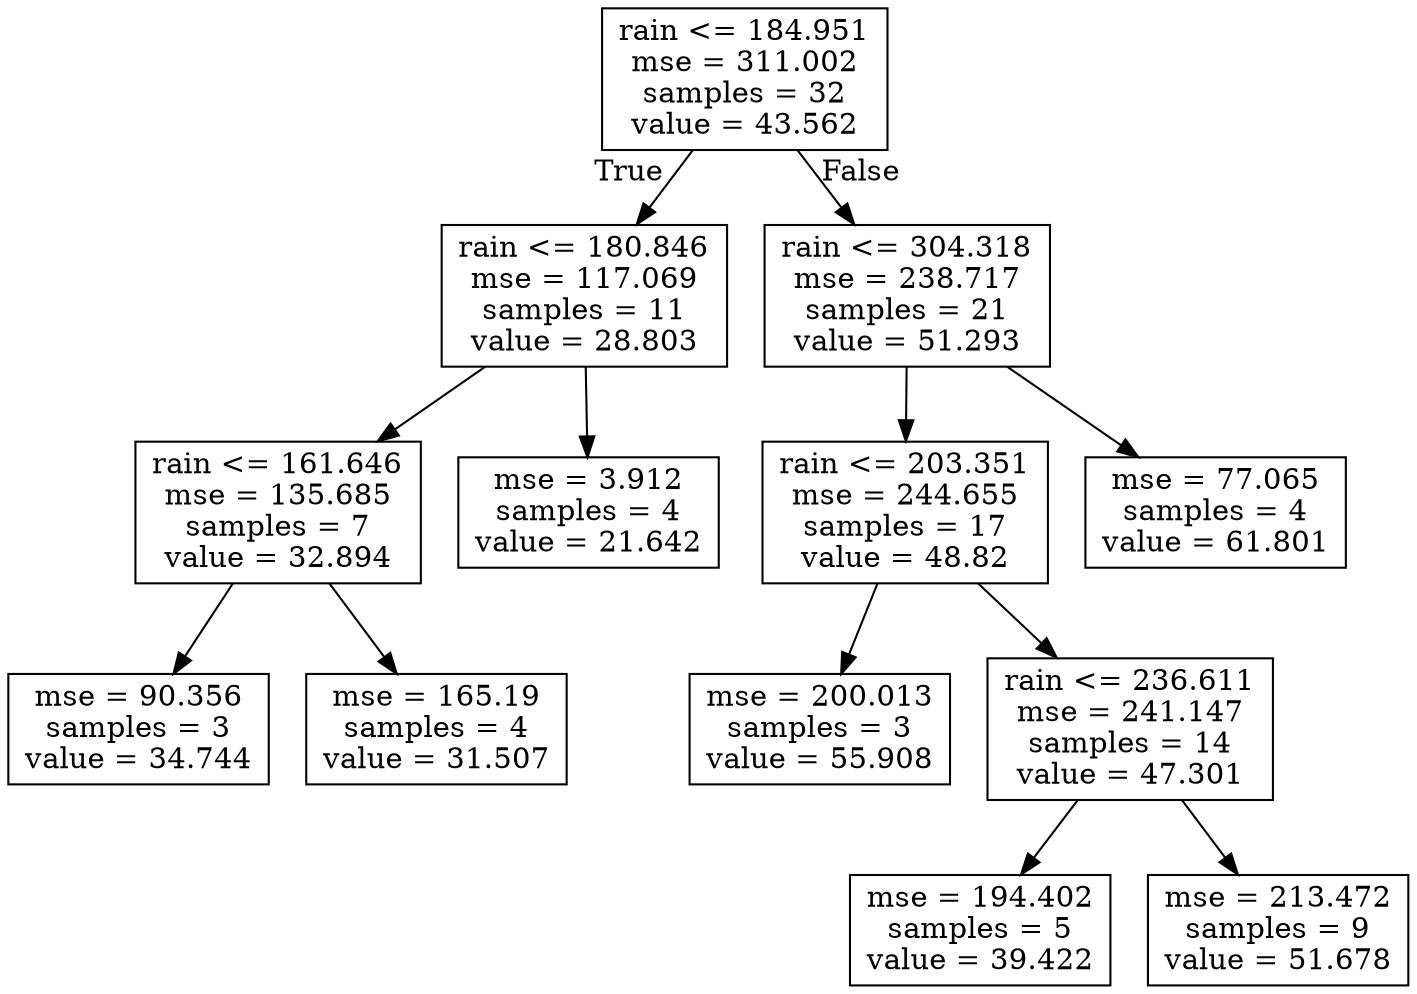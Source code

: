digraph Tree {
node [shape=box] ;
0 [label="rain <= 184.951\nmse = 311.002\nsamples = 32\nvalue = 43.562"] ;
1 [label="rain <= 180.846\nmse = 117.069\nsamples = 11\nvalue = 28.803"] ;
0 -> 1 [labeldistance=2.5, labelangle=45, headlabel="True"] ;
5 [label="rain <= 161.646\nmse = 135.685\nsamples = 7\nvalue = 32.894"] ;
1 -> 5 ;
11 [label="mse = 90.356\nsamples = 3\nvalue = 34.744"] ;
5 -> 11 ;
12 [label="mse = 165.19\nsamples = 4\nvalue = 31.507"] ;
5 -> 12 ;
6 [label="mse = 3.912\nsamples = 4\nvalue = 21.642"] ;
1 -> 6 ;
2 [label="rain <= 304.318\nmse = 238.717\nsamples = 21\nvalue = 51.293"] ;
0 -> 2 [labeldistance=2.5, labelangle=-45, headlabel="False"] ;
3 [label="rain <= 203.351\nmse = 244.655\nsamples = 17\nvalue = 48.82"] ;
2 -> 3 ;
7 [label="mse = 200.013\nsamples = 3\nvalue = 55.908"] ;
3 -> 7 ;
8 [label="rain <= 236.611\nmse = 241.147\nsamples = 14\nvalue = 47.301"] ;
3 -> 8 ;
9 [label="mse = 194.402\nsamples = 5\nvalue = 39.422"] ;
8 -> 9 ;
10 [label="mse = 213.472\nsamples = 9\nvalue = 51.678"] ;
8 -> 10 ;
4 [label="mse = 77.065\nsamples = 4\nvalue = 61.801"] ;
2 -> 4 ;
}